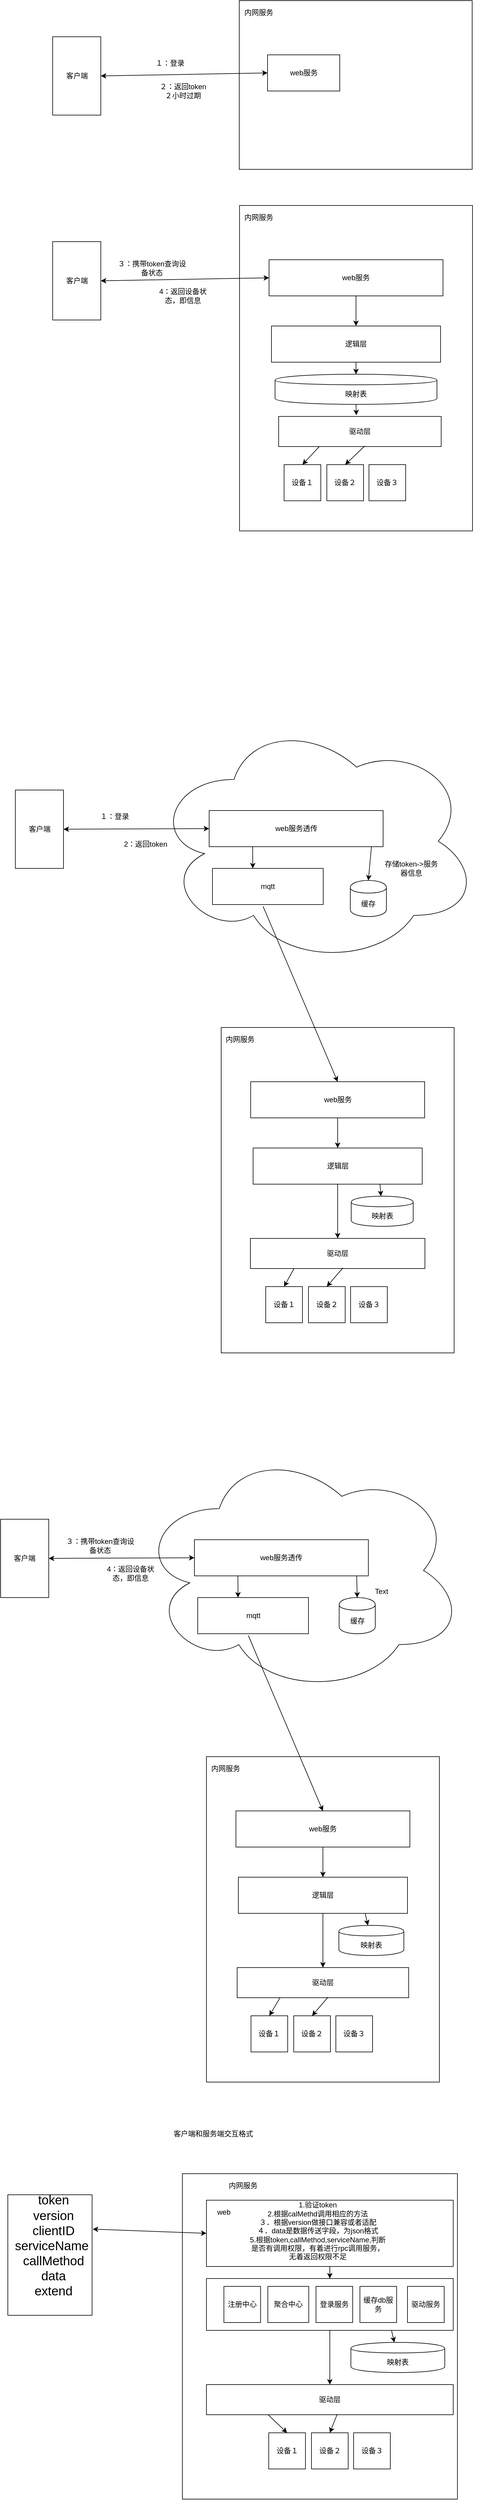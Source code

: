 <mxfile version="10.8.5" type="device"><diagram id="QheLz47BeEWIalcSN6nr" name="Page-1"><mxGraphModel dx="1074" dy="792" grid="1" gridSize="10" guides="1" tooltips="1" connect="1" arrows="1" fold="1" page="1" pageScale="1" pageWidth="827" pageHeight="1169" math="0" shadow="0"><root><mxCell id="0"/><mxCell id="1" parent="0"/><mxCell id="Yyx5vrBMHqemGRIIBOED-1" value="客户端" style="rounded=0;whiteSpace=wrap;html=1;" parent="1" vertex="1"><mxGeometry x="114.5" y="90" width="80" height="130" as="geometry"/></mxCell><mxCell id="Yyx5vrBMHqemGRIIBOED-3" value="" style="rounded=0;whiteSpace=wrap;html=1;" parent="1" vertex="1"><mxGeometry x="424.5" y="30" width="387" height="280" as="geometry"/></mxCell><mxCell id="Yyx5vrBMHqemGRIIBOED-7" value="１：登录" style="text;html=1;strokeColor=none;fillColor=none;align=center;verticalAlign=middle;whiteSpace=wrap;rounded=0;" parent="1" vertex="1"><mxGeometry x="280" y="124" width="59" height="20" as="geometry"/></mxCell><mxCell id="Yyx5vrBMHqemGRIIBOED-8" value="内网服务" style="text;html=1;strokeColor=none;fillColor=none;align=center;verticalAlign=middle;whiteSpace=wrap;rounded=0;" parent="1" vertex="1"><mxGeometry x="431.5" y="40" width="50" height="20" as="geometry"/></mxCell><mxCell id="Yyx5vrBMHqemGRIIBOED-9" value="web服务" style="rounded=0;whiteSpace=wrap;html=1;" parent="1" vertex="1"><mxGeometry x="471.5" y="120" width="120" height="60" as="geometry"/></mxCell><mxCell id="Yyx5vrBMHqemGRIIBOED-11" value="" style="endArrow=classic;startArrow=classic;html=1;entryX=0;entryY=0.5;entryDx=0;entryDy=0;exitX=1;exitY=0.5;exitDx=0;exitDy=0;" parent="1" source="Yyx5vrBMHqemGRIIBOED-1" target="Yyx5vrBMHqemGRIIBOED-9" edge="1"><mxGeometry width="50" height="50" relative="1" as="geometry"><mxPoint x="114.5" y="444" as="sourcePoint"/><mxPoint x="164.5" y="394" as="targetPoint"/></mxGeometry></mxCell><mxCell id="Yyx5vrBMHqemGRIIBOED-12" value="２：返回token２小时过期" style="text;html=1;strokeColor=none;fillColor=none;align=center;verticalAlign=middle;whiteSpace=wrap;rounded=0;" parent="1" vertex="1"><mxGeometry x="286.5" y="170" width="88" height="20" as="geometry"/></mxCell><mxCell id="Yyx5vrBMHqemGRIIBOED-17" value="客户端" style="rounded=0;whiteSpace=wrap;html=1;" parent="1" vertex="1"><mxGeometry x="114.5" y="430" width="80" height="130" as="geometry"/></mxCell><mxCell id="Yyx5vrBMHqemGRIIBOED-18" value="" style="rounded=0;whiteSpace=wrap;html=1;" parent="1" vertex="1"><mxGeometry x="425" y="370" width="387" height="540" as="geometry"/></mxCell><mxCell id="Yyx5vrBMHqemGRIIBOED-19" value="３：携带token查询设备状态" style="text;html=1;strokeColor=none;fillColor=none;align=center;verticalAlign=middle;whiteSpace=wrap;rounded=0;" parent="1" vertex="1"><mxGeometry x="220" y="464" width="119" height="20" as="geometry"/></mxCell><mxCell id="Yyx5vrBMHqemGRIIBOED-20" value="内网服务" style="text;html=1;strokeColor=none;fillColor=none;align=center;verticalAlign=middle;whiteSpace=wrap;rounded=0;" parent="1" vertex="1"><mxGeometry x="431.5" y="380" width="50" height="20" as="geometry"/></mxCell><mxCell id="Yyx5vrBMHqemGRIIBOED-30" value="" style="edgeStyle=orthogonalEdgeStyle;rounded=0;orthogonalLoop=1;jettySize=auto;html=1;" parent="1" source="Yyx5vrBMHqemGRIIBOED-21" target="Yyx5vrBMHqemGRIIBOED-24" edge="1"><mxGeometry relative="1" as="geometry"/></mxCell><mxCell id="Yyx5vrBMHqemGRIIBOED-21" value="web服务" style="rounded=0;whiteSpace=wrap;html=1;" parent="1" vertex="1"><mxGeometry x="474" y="460" width="289" height="60" as="geometry"/></mxCell><mxCell id="Yyx5vrBMHqemGRIIBOED-22" value="" style="endArrow=classic;startArrow=classic;html=1;entryX=0;entryY=0.5;entryDx=0;entryDy=0;exitX=1;exitY=0.5;exitDx=0;exitDy=0;" parent="1" source="Yyx5vrBMHqemGRIIBOED-17" target="Yyx5vrBMHqemGRIIBOED-21" edge="1"><mxGeometry width="50" height="50" relative="1" as="geometry"><mxPoint x="114.5" y="784" as="sourcePoint"/><mxPoint x="164.5" y="734" as="targetPoint"/></mxGeometry></mxCell><mxCell id="Yyx5vrBMHqemGRIIBOED-23" value="4：返回设备状态，即信息" style="text;html=1;strokeColor=none;fillColor=none;align=center;verticalAlign=middle;whiteSpace=wrap;rounded=0;" parent="1" vertex="1"><mxGeometry x="286.5" y="510" width="88" height="20" as="geometry"/></mxCell><mxCell id="Yyx5vrBMHqemGRIIBOED-24" value="逻辑层" style="rounded=0;whiteSpace=wrap;html=1;" parent="1" vertex="1"><mxGeometry x="478" y="570" width="281" height="60" as="geometry"/></mxCell><mxCell id="Yyx5vrBMHqemGRIIBOED-25" value="映射表" style="shape=cylinder;whiteSpace=wrap;html=1;boundedLbl=1;backgroundOutline=1;" parent="1" vertex="1"><mxGeometry x="484" y="650" width="269" height="50" as="geometry"/></mxCell><mxCell id="Yyx5vrBMHqemGRIIBOED-26" value="驱动层" style="rounded=0;whiteSpace=wrap;html=1;" parent="1" vertex="1"><mxGeometry x="490" y="720" width="270" height="50" as="geometry"/></mxCell><mxCell id="Yyx5vrBMHqemGRIIBOED-27" value="设备１" style="rounded=0;whiteSpace=wrap;html=1;" parent="1" vertex="1"><mxGeometry x="499" y="800" width="61" height="60" as="geometry"/></mxCell><mxCell id="Yyx5vrBMHqemGRIIBOED-28" value="设备２" style="rounded=0;whiteSpace=wrap;html=1;" parent="1" vertex="1"><mxGeometry x="570" y="800" width="61" height="60" as="geometry"/></mxCell><mxCell id="Yyx5vrBMHqemGRIIBOED-29" value="设备３" style="rounded=0;whiteSpace=wrap;html=1;" parent="1" vertex="1"><mxGeometry x="640" y="800" width="61" height="60" as="geometry"/></mxCell><mxCell id="Yyx5vrBMHqemGRIIBOED-33" value="" style="endArrow=classic;html=1;exitX=0.5;exitY=1;exitDx=0;exitDy=0;" parent="1" source="Yyx5vrBMHqemGRIIBOED-24" target="Yyx5vrBMHqemGRIIBOED-25" edge="1"><mxGeometry width="50" height="50" relative="1" as="geometry"><mxPoint x="110" y="980" as="sourcePoint"/><mxPoint x="160" y="930" as="targetPoint"/></mxGeometry></mxCell><mxCell id="Yyx5vrBMHqemGRIIBOED-34" value="" style="endArrow=classic;html=1;exitX=0.5;exitY=1;exitDx=0;exitDy=0;entryX=0.478;entryY=-0.04;entryDx=0;entryDy=0;entryPerimeter=0;" parent="1" source="Yyx5vrBMHqemGRIIBOED-25" target="Yyx5vrBMHqemGRIIBOED-26" edge="1"><mxGeometry width="50" height="50" relative="1" as="geometry"><mxPoint x="110" y="980" as="sourcePoint"/><mxPoint x="160" y="930" as="targetPoint"/></mxGeometry></mxCell><mxCell id="Yyx5vrBMHqemGRIIBOED-35" value="" style="endArrow=classic;html=1;exitX=0.25;exitY=1;exitDx=0;exitDy=0;entryX=0.5;entryY=0;entryDx=0;entryDy=0;" parent="1" source="Yyx5vrBMHqemGRIIBOED-26" target="Yyx5vrBMHqemGRIIBOED-27" edge="1"><mxGeometry width="50" height="50" relative="1" as="geometry"><mxPoint x="110" y="980" as="sourcePoint"/><mxPoint x="160" y="930" as="targetPoint"/></mxGeometry></mxCell><mxCell id="Yyx5vrBMHqemGRIIBOED-36" value="" style="endArrow=classic;html=1;exitX=0.53;exitY=0.98;exitDx=0;exitDy=0;exitPerimeter=0;entryX=0.5;entryY=0;entryDx=0;entryDy=0;" parent="1" source="Yyx5vrBMHqemGRIIBOED-26" target="Yyx5vrBMHqemGRIIBOED-28" edge="1"><mxGeometry width="50" height="50" relative="1" as="geometry"><mxPoint x="110" y="980" as="sourcePoint"/><mxPoint x="160" y="930" as="targetPoint"/></mxGeometry></mxCell><mxCell id="Yyx5vrBMHqemGRIIBOED-38" value="" style="rounded=0;whiteSpace=wrap;html=1;" parent="1" vertex="1"><mxGeometry x="394.5" y="1734" width="387" height="540" as="geometry"/></mxCell><mxCell id="Yyx5vrBMHqemGRIIBOED-40" value="内网服务" style="text;html=1;strokeColor=none;fillColor=none;align=center;verticalAlign=middle;whiteSpace=wrap;rounded=0;" parent="1" vertex="1"><mxGeometry x="401" y="1744" width="50" height="20" as="geometry"/></mxCell><mxCell id="Yyx5vrBMHqemGRIIBOED-41" value="" style="edgeStyle=orthogonalEdgeStyle;rounded=0;orthogonalLoop=1;jettySize=auto;html=1;" parent="1" source="Yyx5vrBMHqemGRIIBOED-42" target="Yyx5vrBMHqemGRIIBOED-45" edge="1"><mxGeometry relative="1" as="geometry"/></mxCell><mxCell id="Yyx5vrBMHqemGRIIBOED-42" value="web服务" style="rounded=0;whiteSpace=wrap;html=1;" parent="1" vertex="1"><mxGeometry x="443.5" y="1824" width="289" height="60" as="geometry"/></mxCell><mxCell id="Yyx5vrBMHqemGRIIBOED-45" value="逻辑层" style="rounded=0;whiteSpace=wrap;html=1;" parent="1" vertex="1"><mxGeometry x="447.5" y="1934" width="281" height="60" as="geometry"/></mxCell><mxCell id="Yyx5vrBMHqemGRIIBOED-46" value="映射表" style="shape=cylinder;whiteSpace=wrap;html=1;boundedLbl=1;backgroundOutline=1;" parent="1" vertex="1"><mxGeometry x="610.5" y="2014" width="103" height="50" as="geometry"/></mxCell><mxCell id="Yyx5vrBMHqemGRIIBOED-47" value="驱动层" style="rounded=0;whiteSpace=wrap;html=1;" parent="1" vertex="1"><mxGeometry x="443" y="2084" width="290" height="50" as="geometry"/></mxCell><mxCell id="Yyx5vrBMHqemGRIIBOED-48" value="设备１" style="rounded=0;whiteSpace=wrap;html=1;" parent="1" vertex="1"><mxGeometry x="468.5" y="2164" width="61" height="60" as="geometry"/></mxCell><mxCell id="Yyx5vrBMHqemGRIIBOED-49" value="设备２" style="rounded=0;whiteSpace=wrap;html=1;" parent="1" vertex="1"><mxGeometry x="539.5" y="2164" width="61" height="60" as="geometry"/></mxCell><mxCell id="Yyx5vrBMHqemGRIIBOED-50" value="设备３" style="rounded=0;whiteSpace=wrap;html=1;" parent="1" vertex="1"><mxGeometry x="609.5" y="2164" width="61" height="60" as="geometry"/></mxCell><mxCell id="Yyx5vrBMHqemGRIIBOED-51" value="" style="endArrow=classic;html=1;exitX=0.75;exitY=1;exitDx=0;exitDy=0;" parent="1" source="Yyx5vrBMHqemGRIIBOED-45" target="Yyx5vrBMHqemGRIIBOED-46" edge="1"><mxGeometry width="50" height="50" relative="1" as="geometry"><mxPoint x="79.5" y="2344" as="sourcePoint"/><mxPoint x="129.5" y="2294" as="targetPoint"/></mxGeometry></mxCell><mxCell id="Yyx5vrBMHqemGRIIBOED-53" value="" style="endArrow=classic;html=1;exitX=0.25;exitY=1;exitDx=0;exitDy=0;entryX=0.5;entryY=0;entryDx=0;entryDy=0;" parent="1" source="Yyx5vrBMHqemGRIIBOED-47" target="Yyx5vrBMHqemGRIIBOED-48" edge="1"><mxGeometry width="50" height="50" relative="1" as="geometry"><mxPoint x="79.5" y="2344" as="sourcePoint"/><mxPoint x="129.5" y="2294" as="targetPoint"/></mxGeometry></mxCell><mxCell id="Yyx5vrBMHqemGRIIBOED-54" value="" style="endArrow=classic;html=1;exitX=0.53;exitY=0.98;exitDx=0;exitDy=0;exitPerimeter=0;entryX=0.5;entryY=0;entryDx=0;entryDy=0;" parent="1" source="Yyx5vrBMHqemGRIIBOED-47" target="Yyx5vrBMHqemGRIIBOED-49" edge="1"><mxGeometry width="50" height="50" relative="1" as="geometry"><mxPoint x="79.5" y="2344" as="sourcePoint"/><mxPoint x="129.5" y="2294" as="targetPoint"/></mxGeometry></mxCell><mxCell id="Yyx5vrBMHqemGRIIBOED-55" value="" style="ellipse;shape=cloud;whiteSpace=wrap;html=1;" parent="1" vertex="1"><mxGeometry x="280" y="1220" width="543" height="410" as="geometry"/></mxCell><mxCell id="Yyx5vrBMHqemGRIIBOED-56" value="客户端" style="rounded=0;whiteSpace=wrap;html=1;" parent="1" vertex="1"><mxGeometry x="52.5" y="1340" width="80" height="130" as="geometry"/></mxCell><mxCell id="Yyx5vrBMHqemGRIIBOED-57" value="１：登录" style="text;html=1;strokeColor=none;fillColor=none;align=center;verticalAlign=middle;whiteSpace=wrap;rounded=0;" parent="1" vertex="1"><mxGeometry x="158" y="1374" width="119" height="20" as="geometry"/></mxCell><mxCell id="Yyx5vrBMHqemGRIIBOED-59" value="web服务透传" style="rounded=0;whiteSpace=wrap;html=1;" parent="1" vertex="1"><mxGeometry x="374.5" y="1374" width="289" height="60" as="geometry"/></mxCell><mxCell id="Yyx5vrBMHqemGRIIBOED-60" value="" style="endArrow=classic;startArrow=classic;html=1;entryX=0;entryY=0.5;entryDx=0;entryDy=0;exitX=1;exitY=0.5;exitDx=0;exitDy=0;" parent="1" source="Yyx5vrBMHqemGRIIBOED-56" target="Yyx5vrBMHqemGRIIBOED-59" edge="1"><mxGeometry width="50" height="50" relative="1" as="geometry"><mxPoint x="52.5" y="1694" as="sourcePoint"/><mxPoint x="102.5" y="1644" as="targetPoint"/></mxGeometry></mxCell><mxCell id="Yyx5vrBMHqemGRIIBOED-61" value="2：返回token" style="text;html=1;strokeColor=none;fillColor=none;align=center;verticalAlign=middle;whiteSpace=wrap;rounded=0;" parent="1" vertex="1"><mxGeometry x="224.5" y="1420" width="88" height="20" as="geometry"/></mxCell><mxCell id="Yyx5vrBMHqemGRIIBOED-62" value="缓存" style="shape=cylinder;whiteSpace=wrap;html=1;boundedLbl=1;backgroundOutline=1;" parent="1" vertex="1"><mxGeometry x="609" y="1490" width="60" height="60" as="geometry"/></mxCell><mxCell id="Yyx5vrBMHqemGRIIBOED-63" value="mqtt" style="rounded=0;whiteSpace=wrap;html=1;" parent="1" vertex="1"><mxGeometry x="380" y="1470" width="184" height="60" as="geometry"/></mxCell><mxCell id="Yyx5vrBMHqemGRIIBOED-65" value="" style="endArrow=classic;html=1;exitX=0.933;exitY=1;exitDx=0;exitDy=0;exitPerimeter=0;entryX=0.5;entryY=0;entryDx=0;entryDy=0;" parent="1" source="Yyx5vrBMHqemGRIIBOED-59" target="Yyx5vrBMHqemGRIIBOED-62" edge="1"><mxGeometry width="50" height="50" relative="1" as="geometry"><mxPoint x="663.5" y="1680" as="sourcePoint"/><mxPoint x="713.5" y="1630" as="targetPoint"/></mxGeometry></mxCell><mxCell id="Yyx5vrBMHqemGRIIBOED-66" value="" style="endArrow=classic;html=1;exitX=0.25;exitY=1;exitDx=0;exitDy=0;entryX=0.364;entryY=0;entryDx=0;entryDy=0;entryPerimeter=0;" parent="1" source="Yyx5vrBMHqemGRIIBOED-59" target="Yyx5vrBMHqemGRIIBOED-63" edge="1"><mxGeometry width="50" height="50" relative="1" as="geometry"><mxPoint x="363" y="1630" as="sourcePoint"/><mxPoint x="413" y="1580" as="targetPoint"/></mxGeometry></mxCell><mxCell id="Yyx5vrBMHqemGRIIBOED-67" value="" style="endArrow=classic;html=1;exitX=0.457;exitY=1.05;exitDx=0;exitDy=0;entryX=0.5;entryY=0;entryDx=0;entryDy=0;exitPerimeter=0;" parent="1" source="Yyx5vrBMHqemGRIIBOED-63" target="Yyx5vrBMHqemGRIIBOED-42" edge="1"><mxGeometry width="50" height="50" relative="1" as="geometry"><mxPoint x="478" y="1530" as="sourcePoint"/><mxPoint x="470" y="1820" as="targetPoint"/></mxGeometry></mxCell><mxCell id="Yyx5vrBMHqemGRIIBOED-68" value="" style="rounded=0;whiteSpace=wrap;html=1;" parent="1" vertex="1"><mxGeometry x="370" y="2944" width="387" height="540" as="geometry"/></mxCell><mxCell id="Yyx5vrBMHqemGRIIBOED-69" value="内网服务" style="text;html=1;strokeColor=none;fillColor=none;align=center;verticalAlign=middle;whiteSpace=wrap;rounded=0;" parent="1" vertex="1"><mxGeometry x="376.5" y="2954" width="50" height="20" as="geometry"/></mxCell><mxCell id="Yyx5vrBMHqemGRIIBOED-70" value="" style="edgeStyle=orthogonalEdgeStyle;rounded=0;orthogonalLoop=1;jettySize=auto;html=1;" parent="1" source="Yyx5vrBMHqemGRIIBOED-71" target="Yyx5vrBMHqemGRIIBOED-72" edge="1"><mxGeometry relative="1" as="geometry"/></mxCell><mxCell id="Yyx5vrBMHqemGRIIBOED-71" value="web服务" style="rounded=0;whiteSpace=wrap;html=1;" parent="1" vertex="1"><mxGeometry x="419" y="3034" width="289" height="60" as="geometry"/></mxCell><mxCell id="Yyx5vrBMHqemGRIIBOED-72" value="逻辑层" style="rounded=0;whiteSpace=wrap;html=1;" parent="1" vertex="1"><mxGeometry x="423" y="3144" width="281" height="60" as="geometry"/></mxCell><mxCell id="Yyx5vrBMHqemGRIIBOED-73" value="映射表" style="shape=cylinder;whiteSpace=wrap;html=1;boundedLbl=1;backgroundOutline=1;" parent="1" vertex="1"><mxGeometry x="590" y="3224" width="108" height="50" as="geometry"/></mxCell><mxCell id="Yyx5vrBMHqemGRIIBOED-74" value="驱动层" style="rounded=0;whiteSpace=wrap;html=1;" parent="1" vertex="1"><mxGeometry x="421" y="3294" width="285" height="50" as="geometry"/></mxCell><mxCell id="Yyx5vrBMHqemGRIIBOED-75" value="设备１" style="rounded=0;whiteSpace=wrap;html=1;" parent="1" vertex="1"><mxGeometry x="444" y="3374" width="61" height="60" as="geometry"/></mxCell><mxCell id="Yyx5vrBMHqemGRIIBOED-76" value="设备２" style="rounded=0;whiteSpace=wrap;html=1;" parent="1" vertex="1"><mxGeometry x="515" y="3374" width="61" height="60" as="geometry"/></mxCell><mxCell id="Yyx5vrBMHqemGRIIBOED-77" value="设备３" style="rounded=0;whiteSpace=wrap;html=1;" parent="1" vertex="1"><mxGeometry x="585" y="3374" width="61" height="60" as="geometry"/></mxCell><mxCell id="Yyx5vrBMHqemGRIIBOED-78" value="" style="endArrow=classic;html=1;exitX=0.75;exitY=1;exitDx=0;exitDy=0;" parent="1" source="Yyx5vrBMHqemGRIIBOED-72" target="Yyx5vrBMHqemGRIIBOED-73" edge="1"><mxGeometry width="50" height="50" relative="1" as="geometry"><mxPoint x="55" y="3554" as="sourcePoint"/><mxPoint x="105" y="3504" as="targetPoint"/></mxGeometry></mxCell><mxCell id="Yyx5vrBMHqemGRIIBOED-80" value="" style="endArrow=classic;html=1;exitX=0.25;exitY=1;exitDx=0;exitDy=0;entryX=0.5;entryY=0;entryDx=0;entryDy=0;" parent="1" source="Yyx5vrBMHqemGRIIBOED-74" target="Yyx5vrBMHqemGRIIBOED-75" edge="1"><mxGeometry width="50" height="50" relative="1" as="geometry"><mxPoint x="55" y="3554" as="sourcePoint"/><mxPoint x="105" y="3504" as="targetPoint"/></mxGeometry></mxCell><mxCell id="Yyx5vrBMHqemGRIIBOED-81" value="" style="endArrow=classic;html=1;exitX=0.53;exitY=0.98;exitDx=0;exitDy=0;exitPerimeter=0;entryX=0.5;entryY=0;entryDx=0;entryDy=0;" parent="1" source="Yyx5vrBMHqemGRIIBOED-74" target="Yyx5vrBMHqemGRIIBOED-76" edge="1"><mxGeometry width="50" height="50" relative="1" as="geometry"><mxPoint x="55" y="3554" as="sourcePoint"/><mxPoint x="105" y="3504" as="targetPoint"/></mxGeometry></mxCell><mxCell id="Yyx5vrBMHqemGRIIBOED-82" value="" style="ellipse;shape=cloud;whiteSpace=wrap;html=1;" parent="1" vertex="1"><mxGeometry x="255.5" y="2430" width="543" height="410" as="geometry"/></mxCell><mxCell id="Yyx5vrBMHqemGRIIBOED-83" value="客户端" style="rounded=0;whiteSpace=wrap;html=1;" parent="1" vertex="1"><mxGeometry x="28" y="2550" width="80" height="130" as="geometry"/></mxCell><mxCell id="Yyx5vrBMHqemGRIIBOED-84" value="３：携带token查询设备状态" style="text;html=1;strokeColor=none;fillColor=none;align=center;verticalAlign=middle;whiteSpace=wrap;rounded=0;" parent="1" vertex="1"><mxGeometry x="133.5" y="2584" width="119" height="20" as="geometry"/></mxCell><mxCell id="Yyx5vrBMHqemGRIIBOED-85" value="web服务透传" style="rounded=0;whiteSpace=wrap;html=1;" parent="1" vertex="1"><mxGeometry x="350" y="2584" width="289" height="60" as="geometry"/></mxCell><mxCell id="Yyx5vrBMHqemGRIIBOED-86" value="" style="endArrow=classic;startArrow=classic;html=1;entryX=0;entryY=0.5;entryDx=0;entryDy=0;exitX=1;exitY=0.5;exitDx=0;exitDy=0;" parent="1" source="Yyx5vrBMHqemGRIIBOED-83" target="Yyx5vrBMHqemGRIIBOED-85" edge="1"><mxGeometry width="50" height="50" relative="1" as="geometry"><mxPoint x="28" y="2904" as="sourcePoint"/><mxPoint x="78" y="2854" as="targetPoint"/></mxGeometry></mxCell><mxCell id="Yyx5vrBMHqemGRIIBOED-87" value="4：返回设备状态，即信息" style="text;html=1;strokeColor=none;fillColor=none;align=center;verticalAlign=middle;whiteSpace=wrap;rounded=0;" parent="1" vertex="1"><mxGeometry x="200" y="2630" width="88" height="20" as="geometry"/></mxCell><mxCell id="Yyx5vrBMHqemGRIIBOED-88" value="缓存" style="shape=cylinder;whiteSpace=wrap;html=1;boundedLbl=1;backgroundOutline=1;" parent="1" vertex="1"><mxGeometry x="590.5" y="2680" width="60" height="60" as="geometry"/></mxCell><mxCell id="Yyx5vrBMHqemGRIIBOED-89" value="mqtt" style="rounded=0;whiteSpace=wrap;html=1;" parent="1" vertex="1"><mxGeometry x="355.5" y="2680" width="184" height="60" as="geometry"/></mxCell><mxCell id="Yyx5vrBMHqemGRIIBOED-90" value="" style="endArrow=classic;html=1;exitX=0.933;exitY=1;exitDx=0;exitDy=0;exitPerimeter=0;entryX=0.5;entryY=0;entryDx=0;entryDy=0;" parent="1" source="Yyx5vrBMHqemGRIIBOED-85" target="Yyx5vrBMHqemGRIIBOED-88" edge="1"><mxGeometry width="50" height="50" relative="1" as="geometry"><mxPoint x="639" y="2890" as="sourcePoint"/><mxPoint x="689" y="2840" as="targetPoint"/></mxGeometry></mxCell><mxCell id="Yyx5vrBMHqemGRIIBOED-91" value="" style="endArrow=classic;html=1;exitX=0.25;exitY=1;exitDx=0;exitDy=0;entryX=0.364;entryY=0;entryDx=0;entryDy=0;entryPerimeter=0;" parent="1" source="Yyx5vrBMHqemGRIIBOED-85" target="Yyx5vrBMHqemGRIIBOED-89" edge="1"><mxGeometry width="50" height="50" relative="1" as="geometry"><mxPoint x="338.5" y="2840" as="sourcePoint"/><mxPoint x="388.5" y="2790" as="targetPoint"/></mxGeometry></mxCell><mxCell id="Yyx5vrBMHqemGRIIBOED-92" value="" style="endArrow=classic;html=1;exitX=0.457;exitY=1.05;exitDx=0;exitDy=0;entryX=0.5;entryY=0;entryDx=0;entryDy=0;exitPerimeter=0;" parent="1" source="Yyx5vrBMHqemGRIIBOED-89" target="Yyx5vrBMHqemGRIIBOED-71" edge="1"><mxGeometry width="50" height="50" relative="1" as="geometry"><mxPoint x="453.5" y="2740" as="sourcePoint"/><mxPoint x="445.5" y="3030" as="targetPoint"/></mxGeometry></mxCell><mxCell id="Yyx5vrBMHqemGRIIBOED-93" value="存储token-&amp;gt;服务器信息" style="text;html=1;strokeColor=none;fillColor=none;align=center;verticalAlign=middle;whiteSpace=wrap;rounded=0;" parent="1" vertex="1"><mxGeometry x="661" y="1460" width="99" height="20" as="geometry"/></mxCell><mxCell id="feKsA37Vv8ZbDocz_2xh-1" value="Text" style="text;html=1;strokeColor=none;fillColor=none;align=center;verticalAlign=middle;whiteSpace=wrap;rounded=0;" parent="1" vertex="1"><mxGeometry x="641" y="2660" width="40" height="20" as="geometry"/></mxCell><mxCell id="FNCm91-w2uXxw-qUOzxj-2" value="客户端和服务端交互格式" style="text;html=1;strokeColor=none;fillColor=none;align=center;verticalAlign=middle;whiteSpace=wrap;rounded=0;" parent="1" vertex="1"><mxGeometry x="173" y="3560" width="417" height="20" as="geometry"/></mxCell><mxCell id="FNCm91-w2uXxw-qUOzxj-3" value="" style="rounded=0;whiteSpace=wrap;html=1;" parent="1" vertex="1"><mxGeometry x="40" y="3671" width="140" height="200" as="geometry"/></mxCell><mxCell id="FNCm91-w2uXxw-qUOzxj-4" value="&lt;font style=&quot;font-size: 21px&quot;&gt;token&lt;br&gt;version&lt;br&gt;clientID&lt;br&gt;serviceName&amp;nbsp;&lt;br&gt;callMethod&lt;br&gt;data&lt;br&gt;extend&lt;/font&gt;&lt;br&gt;" style="text;html=1;strokeColor=none;fillColor=none;align=center;verticalAlign=middle;whiteSpace=wrap;rounded=0;" parent="1" vertex="1"><mxGeometry x="95.5" y="3750" width="40" height="10" as="geometry"/></mxCell><mxCell id="FNCm91-w2uXxw-qUOzxj-13" value="" style="rounded=0;whiteSpace=wrap;html=1;" parent="1" vertex="1"><mxGeometry x="330" y="3636" width="457" height="540" as="geometry"/></mxCell><mxCell id="FNCm91-w2uXxw-qUOzxj-14" value="内网服务" style="text;html=1;strokeColor=none;fillColor=none;align=center;verticalAlign=middle;whiteSpace=wrap;rounded=0;" parent="1" vertex="1"><mxGeometry x="406" y="3646" width="50" height="20" as="geometry"/></mxCell><mxCell id="FNCm91-w2uXxw-qUOzxj-15" value="" style="edgeStyle=orthogonalEdgeStyle;rounded=0;orthogonalLoop=1;jettySize=auto;html=1;" parent="1" source="FNCm91-w2uXxw-qUOzxj-16" target="FNCm91-w2uXxw-qUOzxj-17" edge="1"><mxGeometry relative="1" as="geometry"/></mxCell><mxCell id="FNCm91-w2uXxw-qUOzxj-16" value="" style="rounded=0;whiteSpace=wrap;html=1;" parent="1" vertex="1"><mxGeometry x="370" y="3680" width="410" height="110" as="geometry"/></mxCell><mxCell id="FNCm91-w2uXxw-qUOzxj-17" value="" style="rounded=0;whiteSpace=wrap;html=1;" parent="1" vertex="1"><mxGeometry x="370" y="3810" width="410" height="86" as="geometry"/></mxCell><mxCell id="FNCm91-w2uXxw-qUOzxj-18" value="映射表" style="shape=cylinder;whiteSpace=wrap;html=1;boundedLbl=1;backgroundOutline=1;" parent="1" vertex="1"><mxGeometry x="610" y="3916" width="156" height="50" as="geometry"/></mxCell><mxCell id="FNCm91-w2uXxw-qUOzxj-19" value="驱动层" style="rounded=0;whiteSpace=wrap;html=1;" parent="1" vertex="1"><mxGeometry x="370" y="3986" width="410" height="50" as="geometry"/></mxCell><mxCell id="FNCm91-w2uXxw-qUOzxj-20" value="设备１" style="rounded=0;whiteSpace=wrap;html=1;" parent="1" vertex="1"><mxGeometry x="473.5" y="4066" width="61" height="60" as="geometry"/></mxCell><mxCell id="FNCm91-w2uXxw-qUOzxj-21" value="设备２" style="rounded=0;whiteSpace=wrap;html=1;" parent="1" vertex="1"><mxGeometry x="544.5" y="4066" width="61" height="60" as="geometry"/></mxCell><mxCell id="FNCm91-w2uXxw-qUOzxj-22" value="设备３" style="rounded=0;whiteSpace=wrap;html=1;" parent="1" vertex="1"><mxGeometry x="614.5" y="4066" width="61" height="60" as="geometry"/></mxCell><mxCell id="FNCm91-w2uXxw-qUOzxj-23" value="" style="endArrow=classic;html=1;exitX=0.75;exitY=1;exitDx=0;exitDy=0;" parent="1" source="FNCm91-w2uXxw-qUOzxj-17" target="FNCm91-w2uXxw-qUOzxj-18" edge="1"><mxGeometry width="50" height="50" relative="1" as="geometry"><mxPoint x="84.5" y="4246" as="sourcePoint"/><mxPoint x="134.5" y="4196" as="targetPoint"/></mxGeometry></mxCell><mxCell id="FNCm91-w2uXxw-qUOzxj-25" value="" style="endArrow=classic;html=1;exitX=0.25;exitY=1;exitDx=0;exitDy=0;entryX=0.5;entryY=0;entryDx=0;entryDy=0;" parent="1" source="FNCm91-w2uXxw-qUOzxj-19" target="FNCm91-w2uXxw-qUOzxj-20" edge="1"><mxGeometry width="50" height="50" relative="1" as="geometry"><mxPoint x="84.5" y="4246" as="sourcePoint"/><mxPoint x="134.5" y="4196" as="targetPoint"/></mxGeometry></mxCell><mxCell id="FNCm91-w2uXxw-qUOzxj-26" value="" style="endArrow=classic;html=1;exitX=0.53;exitY=0.98;exitDx=0;exitDy=0;exitPerimeter=0;entryX=0.5;entryY=0;entryDx=0;entryDy=0;" parent="1" source="FNCm91-w2uXxw-qUOzxj-19" target="FNCm91-w2uXxw-qUOzxj-21" edge="1"><mxGeometry width="50" height="50" relative="1" as="geometry"><mxPoint x="84.5" y="4246" as="sourcePoint"/><mxPoint x="134.5" y="4196" as="targetPoint"/></mxGeometry></mxCell><mxCell id="FNCm91-w2uXxw-qUOzxj-27" value="" style="endArrow=classic;startArrow=classic;html=1;exitX=1.008;exitY=0.285;exitDx=0;exitDy=0;exitPerimeter=0;entryX=0;entryY=0.5;entryDx=0;entryDy=0;" parent="1" source="FNCm91-w2uXxw-qUOzxj-3" target="FNCm91-w2uXxw-qUOzxj-16" edge="1"><mxGeometry width="50" height="50" relative="1" as="geometry"><mxPoint x="230" y="3910" as="sourcePoint"/><mxPoint x="320" y="3770" as="targetPoint"/></mxGeometry></mxCell><mxCell id="FNCm91-w2uXxw-qUOzxj-28" value="web" style="text;html=1;strokeColor=none;fillColor=none;align=center;verticalAlign=middle;whiteSpace=wrap;rounded=0;" parent="1" vertex="1"><mxGeometry x="379" y="3690" width="40" height="20" as="geometry"/></mxCell><mxCell id="FNCm91-w2uXxw-qUOzxj-29" value="1.验证token&lt;br&gt;2.根据calMethd调用相应的方法&lt;br&gt;３．根据version做接口兼容或者适配&lt;br&gt;４．data是数据传送字段，为json格式&lt;br&gt;5.根据token,callMethod,serviceName,判断是否有调用权限，有着进行rpc调用服务，无着返回权限不足&lt;br&gt;" style="text;html=1;strokeColor=none;fillColor=none;align=center;verticalAlign=middle;whiteSpace=wrap;rounded=0;" parent="1" vertex="1"><mxGeometry x="440" y="3721" width="230" height="20" as="geometry"/></mxCell><mxCell id="FNCm91-w2uXxw-qUOzxj-30" value="注册中心" style="rounded=0;whiteSpace=wrap;html=1;" parent="1" vertex="1"><mxGeometry x="399" y="3823" width="61" height="60" as="geometry"/></mxCell><mxCell id="FNCm91-w2uXxw-qUOzxj-31" value="聚合中心" style="rounded=0;whiteSpace=wrap;html=1;" parent="1" vertex="1"><mxGeometry x="472" y="3823" width="68" height="60" as="geometry"/></mxCell><mxCell id="FNCm91-w2uXxw-qUOzxj-32" value="登录服务" style="rounded=0;whiteSpace=wrap;html=1;" parent="1" vertex="1"><mxGeometry x="552" y="3823" width="61" height="60" as="geometry"/></mxCell><mxCell id="FNCm91-w2uXxw-qUOzxj-33" value="缓存db服务" style="rounded=0;whiteSpace=wrap;html=1;" parent="1" vertex="1"><mxGeometry x="625" y="3823" width="61" height="60" as="geometry"/></mxCell><mxCell id="FNCm91-w2uXxw-qUOzxj-34" value="驱动服务" style="rounded=0;whiteSpace=wrap;html=1;" parent="1" vertex="1"><mxGeometry x="704" y="3823" width="61" height="60" as="geometry"/></mxCell><mxCell id="pasjhFs5XXjGYJFfa-9E-2" value="" style="endArrow=classic;html=1;" edge="1" parent="1" source="FNCm91-w2uXxw-qUOzxj-17" target="FNCm91-w2uXxw-qUOzxj-19"><mxGeometry width="50" height="50" relative="1" as="geometry"><mxPoint x="495.5" y="3966" as="sourcePoint"/><mxPoint x="545.5" y="3916" as="targetPoint"/></mxGeometry></mxCell><mxCell id="pasjhFs5XXjGYJFfa-9E-3" value="" style="edgeStyle=orthogonalEdgeStyle;rounded=0;orthogonalLoop=1;jettySize=auto;html=1;exitX=0.5;exitY=1;exitDx=0;exitDy=0;" edge="1" parent="1" source="Yyx5vrBMHqemGRIIBOED-72" target="Yyx5vrBMHqemGRIIBOED-74"><mxGeometry relative="1" as="geometry"><mxPoint x="570" y="3210" as="sourcePoint"/><mxPoint x="573.5" y="3234" as="targetPoint"/></mxGeometry></mxCell><mxCell id="pasjhFs5XXjGYJFfa-9E-4" value="" style="edgeStyle=orthogonalEdgeStyle;rounded=0;orthogonalLoop=1;jettySize=auto;html=1;entryX=0.5;entryY=0;entryDx=0;entryDy=0;exitX=0.5;exitY=1;exitDx=0;exitDy=0;" edge="1" parent="1" source="Yyx5vrBMHqemGRIIBOED-45" target="Yyx5vrBMHqemGRIIBOED-47"><mxGeometry relative="1" as="geometry"><mxPoint x="598" y="2009" as="sourcePoint"/><mxPoint x="598" y="2059" as="targetPoint"/></mxGeometry></mxCell></root></mxGraphModel></diagram></mxfile>